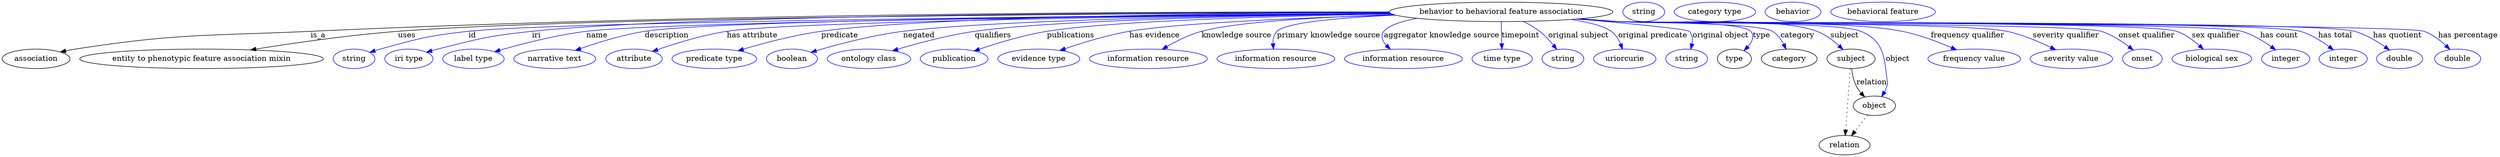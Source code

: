 digraph {
	graph [bb="0,0,4596.4,283"];
	node [label="\N"];
	"behavior to behavioral feature association"	[height=0.5,
		label="behavior to behavioral feature association",
		pos="2760.4,265",
		width=5.7231];
	association	[height=0.5,
		pos="62.394,178",
		width=1.7332];
	"behavior to behavioral feature association" -> association	[label=is_a,
		lp="582.39,221.5",
		pos="e,107.12,190.7 2554,264.82 2165.3,265.46 1297.9,262.53 568.39,229 375.15,220.12 325.55,225.65 134.39,196 128.7,195.12 122.8,194.02 \
116.92,192.82"];
	"entity to phenotypic feature association mixin"	[height=0.5,
		pos="367.39,178",
		width=6.2286];
	"behavior to behavioral feature association" -> "entity to phenotypic feature association mixin"	[label=uses,
		lp="745.89,221.5",
		pos="e,457.45,194.5 2554.8,263.59 2111.8,262.2 1079.1,256.07 729.39,229 640.44,222.11 539.97,207.7 467.48,196.12"];
	id	[color=blue,
		height=0.5,
		label=string,
		pos="648.39,178",
		width=1.0652];
	"behavior to behavioral feature association" -> id	[color=blue,
		label=id,
		lp="865.39,221.5",
		pos="e,677.38,190 2556.3,262.35 2099.8,258.36 1023.2,247.15 858.39,229 785.36,220.96 767.2,215.65 696.39,196 693.29,195.14 690.09,194.17 \
686.89,193.16",
		style=solid];
	iri	[color=blue,
		height=0.5,
		label="iri type",
		pos="749.39,178",
		width=1.2277];
	"behavior to behavioral feature association" -> iri	[color=blue,
		label=iri,
		lp="982.39,221.5",
		pos="e,782.29,190.23 2554.2,264.36 2151.7,264.34 1274.7,260.52 974.39,229 896.98,220.87 877.81,215.26 802.39,196 799.02,195.14 795.54,\
194.18 792.05,193.17",
		style=solid];
	name	[color=blue,
		height=0.5,
		label="label type",
		pos="868.39,178",
		width=1.5707];
	"behavior to behavioral feature association" -> name	[color=blue,
		label=name,
		lp="1094.4,221.5",
		pos="e,907.4,191.24 2556.6,262.18 2139.9,258.1 1217.5,247.15 1074.4,229 1019.8,222.07 958.6,206.16 917.21,194.13",
		style=solid];
	description	[color=blue,
		height=0.5,
		label="narrative text",
		pos="1018.4,178",
		width=2.0943];
	"behavior to behavioral feature association" -> description	[color=blue,
		label=description,
		lp="1222.9,221.5",
		pos="e,1056.1,193.74 2556,262.58 2159.7,259.38 1314.2,250.14 1182.4,229 1142.2,222.55 1098.1,208.71 1065.8,197.22",
		style=solid];
	"has attribute"	[color=blue,
		height=0.5,
		label=attribute,
		pos="1163.4,178",
		width=1.4443];
	"behavior to behavioral feature association" -> "has attribute"	[color=blue,
		label="has attribute",
		lp="1380.4,221.5",
		pos="e,1197.3,191.84 2557.3,261.96 2191.9,257.85 1450.7,247.36 1333.4,229 1289.4,222.11 1240.8,207.04 1206.9,195.23",
		style=solid];
	predicate	[color=blue,
		height=0.5,
		label="predicate type",
		pos="1311.4,178",
		width=2.1665];
	"behavior to behavioral feature association" -> predicate	[color=blue,
		label=predicate,
		lp="1541.4,221.5",
		pos="e,1354.8,193.04 2554.7,263.78 2252.6,262.52 1703.3,256.37 1507.4,229 1458.2,222.12 1403.5,207.57 1364.4,195.93",
		style=solid];
	negated	[color=blue,
		height=0.5,
		label=boolean,
		pos="1454.4,178",
		width=1.2999];
	"behavior to behavioral feature association" -> negated	[color=blue,
		label=negated,
		lp="1687.4,221.5",
		pos="e,1489.3,190.18 2556.9,262.07 2287.3,258.72 1826.2,250.06 1658.4,229 1602.6,221.99 1539.9,205.27 1499,193.09",
		style=solid];
	qualifiers	[color=blue,
		height=0.5,
		label="ontology class",
		pos="1595.4,178",
		width=2.1304];
	"behavior to behavioral feature association" -> qualifiers	[color=blue,
		label=qualifiers,
		lp="1823.9,221.5",
		pos="e,1638.6,192.94 2557.5,261.8 2317.6,258.3 1932.9,249.6 1790.4,229 1741.7,221.96 1687.5,207.52 1648.6,195.96",
		style=solid];
	publications	[color=blue,
		height=0.5,
		label=publication,
		pos="1752.4,178",
		width=1.7332];
	"behavior to behavioral feature association" -> publications	[color=blue,
		label=publications,
		lp="1967.4,221.5",
		pos="e,1789.2,192.57 2558.9,261.18 2351,257.27 2041,248.35 1923.4,229 1880.3,221.91 1832.8,207.45 1798.8,195.9",
		style=solid];
	"has evidence"	[color=blue,
		height=0.5,
		label="evidence type",
		pos="1908.4,178",
		width=2.0943];
	"behavior to behavioral feature association" -> "has evidence"	[color=blue,
		label="has evidence",
		lp="2121.9,221.5",
		pos="e,1947.2,193.53 2565.1,259.23 2396.4,254.14 2166,244.64 2075.4,229 2034.7,221.98 1990,208.24 1957.1,196.95",
		style=solid];
	"knowledge source"	[color=blue,
		height=0.5,
		label="information resource",
		pos="2110.4,178",
		width=3.015];
	"behavior to behavioral feature association" -> "knowledge source"	[color=blue,
		label="knowledge source",
		lp="2272.9,221.5",
		pos="e,2135.8,195.65 2562.7,259.89 2431.9,255.56 2273.2,246.75 2208.4,229 2186.1,222.89 2163,211.4 2144.8,200.97",
		style=solid];
	"primary knowledge source"	[color=blue,
		height=0.5,
		label="information resource",
		pos="2345.4,178",
		width=3.015];
	"behavior to behavioral feature association" -> "primary knowledge source"	[color=blue,
		label="primary knowledge source",
		lp="2442.4,221.5",
		pos="e,2340.9,196.03 2566.1,258.99 2466.8,254.41 2363.3,245.66 2347.4,229 2341.7,223 2339.9,214.5 2340,206.21",
		style=solid];
	"aggregator knowledge source"	[color=blue,
		height=0.5,
		label="information resource",
		pos="2580.4,178",
		width=3.015];
	"behavior to behavioral feature association" -> "aggregator knowledge source"	[color=blue,
		label="aggregator knowledge source",
		lp="2650.9,221.5",
		pos="e,2556.3,195.72 2606,253.08 2577.6,247.89 2554,240.25 2544.4,229 2537.4,220.81 2541.5,211.34 2549,202.86",
		style=solid];
	timepoint	[color=blue,
		height=0.5,
		label="time type",
		pos="2762.4,178",
		width=1.5346];
	"behavior to behavioral feature association" -> timepoint	[color=blue,
		label=timepoint,
		lp="2796.4,221.5",
		pos="e,2761.9,196.09 2760.7,246.87 2760.9,237.22 2761.1,224.94 2761.4,214 2761.5,211.45 2761.5,208.79 2761.6,206.13",
		style=solid];
	"original subject"	[color=blue,
		height=0.5,
		label=string,
		pos="2874.4,178",
		width=1.0652];
	"behavior to behavioral feature association" -> "original subject"	[color=blue,
		label="original subject",
		lp="2903.4,221.5",
		pos="e,2863,195.37 2801.5,247.22 2811.7,242.12 2822.4,235.99 2831.4,229 2840.7,221.77 2849.5,212.26 2856.7,203.47",
		style=solid];
	"original predicate"	[color=blue,
		height=0.5,
		label=uriorcurie,
		pos="2988.4,178",
		width=1.5887];
	"behavior to behavioral feature association" -> "original predicate"	[color=blue,
		label="original predicate",
		lp="3039.9,221.5",
		pos="e,2984.2,195.99 2890,250.95 2921.9,245.69 2950.5,238.54 2963.4,229 2971.2,223.2 2976.7,214.27 2980.6,205.56",
		style=solid];
	"original object"	[color=blue,
		height=0.5,
		label=string,
		pos="3102.4,178",
		width=1.0652];
	"behavior to behavioral feature association" -> "original object"	[color=blue,
		label="original object",
		lp="3164.9,221.5",
		pos="e,3109.9,195.86 2901.9,251.86 2996.3,243.43 3103.8,233.01 3107.4,229 3113.1,222.74 3113.7,214.08 3112.4,205.72",
		style=solid];
	type	[height=0.5,
		pos="3190.4,178",
		width=0.86659];
	"behavior to behavioral feature association" -> type	[color=blue,
		label=type,
		lp="3240.4,221.5",
		pos="e,3208.3,193.2 2906.7,252.32 2929.7,250.52 2953.2,248.69 2975.4,247 3002.6,244.92 3201.8,249 3220.4,229 3228.1,220.66 3223.3,209.99 \
3215.4,200.65",
		style=solid];
	category	[height=0.5,
		pos="3291.4,178",
		width=1.4263];
	"behavior to behavioral feature association" -> category	[color=blue,
		label=category,
		lp="3306.9,221.5",
		pos="e,3285.6,195.97 2905.5,252.21 2928.9,250.4 2952.8,248.61 2975.4,247 3007,244.75 3233.2,245.3 3260.4,229 3269.5,223.55 3276.3,214.29 \
3281.2,205.2",
		style=solid];
	subject	[height=0.5,
		pos="3405.4,178",
		width=1.2277];
	"behavior to behavioral feature association" -> subject	[color=blue,
		label=subject,
		lp="3393.4,221.5",
		pos="e,3390.6,195.27 2903.8,252.06 2927.7,250.25 2952.2,248.48 2975.4,247 3056.9,241.78 3266,257.76 3342.4,229 3357.5,223.3 3371.9,212.52 \
3383,202.42",
		style=solid];
	object	[height=0.5,
		pos="3448.4,91",
		width=1.0832];
	"behavior to behavioral feature association" -> object	[color=blue,
		label=object,
		lp="3491.4,178",
		pos="e,3461.8,108.09 2902.9,251.95 2927.1,250.13 2951.9,248.4 2975.4,247 3025.1,244.04 3377.5,248.31 3423.4,229 3464.1,211.88 3466.2,\
185.85 3471.4,142 3472.2,135.38 3473.3,133.39 3471.4,127 3470.4,123.55 3468.9,120.13 3467.1,116.85",
		style=solid];
	"frequency qualifier"	[color=blue,
		height=0.5,
		label="frequency value",
		pos="3632.4,178",
		width=2.3651];
	"behavior to behavioral feature association" -> "frequency qualifier"	[color=blue,
		label="frequency qualifier",
		lp="3620.4,221.5",
		pos="e,3599.7,194.74 2902,251.9 2926.5,250.07 2951.7,248.35 2975.4,247 3091.7,240.41 3385.1,251.8 3499.4,229 3530.8,222.73 3564.6,209.95 \
3590.3,198.88",
		style=solid];
	"severity qualifier"	[color=blue,
		height=0.5,
		label="severity value",
		pos="3811.4,178",
		width=2.1123];
	"behavior to behavioral feature association" -> "severity qualifier"	[color=blue,
		label="severity qualifier",
		lp="3801.4,221.5",
		pos="e,3782.6,194.71 2900.8,251.8 2925.7,249.96 2951.3,248.26 2975.4,247 3055,242.86 3614.5,245.72 3692.4,229 3720.7,222.92 3750.7,210.25 \
3773.6,199.18",
		style=solid];
	"onset qualifier"	[color=blue,
		height=0.5,
		label=onset,
		pos="3941.4,178",
		width=1.011];
	"behavior to behavioral feature association" -> "onset qualifier"	[color=blue,
		label="onset qualifier",
		lp="3948.9,221.5",
		pos="e,3924.7,194.24 2900.3,251.74 2925.3,249.89 2951.1,248.21 2975.4,247 3024.8,244.55 3819.2,243.83 3866.4,229 3884.8,223.22 3902.9,\
211.39 3916.7,200.7",
		style=solid];
	"sex qualifier"	[color=blue,
		height=0.5,
		label="biological sex",
		pos="4069.4,178",
		width=2.0401];
	"behavior to behavioral feature association" -> "sex qualifier"	[color=blue,
		label="sex qualifier",
		lp="4076.4,221.5",
		pos="e,4053.8,195.7 2899.7,251.73 2924.9,249.87 2950.9,248.18 2975.4,247 3032.5,244.25 3950.4,247.88 4004.4,229 4020,223.54 4034.8,212.73 \
4046.4,202.56",
		style=solid];
	"has count"	[color=blue,
		height=0.5,
		label=integer,
		pos="4205.4,178",
		width=1.2277];
	"behavior to behavioral feature association" -> "has count"	[color=blue,
		label="has count",
		lp="4193.4,221.5",
		pos="e,4186.8,194.52 2899.7,251.69 2924.9,249.84 2950.9,248.16 2975.4,247 3039.2,243.98 4063.1,246.91 4124.4,229 4144,223.26 4163.6,211.39 \
4178.6,200.66",
		style=solid];
	"has total"	[color=blue,
		height=0.5,
		label=integer,
		pos="4311.4,178",
		width=1.2277];
	"behavior to behavioral feature association" -> "has total"	[color=blue,
		label="has total",
		lp="4296.9,221.5",
		pos="e,4293.4,194.53 2899.4,251.69 2924.7,249.83 2950.8,248.15 2975.4,247 3045.2,243.75 4165.5,248.92 4232.4,229 4251.6,223.27 4270.7,\
211.4 4285.3,200.67",
		style=solid];
	"has quotient"	[color=blue,
		height=0.5,
		label=double,
		pos="4415.4,178",
		width=1.1735];
	"behavior to behavioral feature association" -> "has quotient"	[color=blue,
		label="has quotient",
		lp="4411.4,221.5",
		pos="e,4396.6,194.3 2899.1,251.69 2924.5,249.82 2950.7,248.14 2975.4,247 3050.7,243.53 4259.9,249.67 4332.4,229 4352.5,223.26 4372.7,\
211.26 4388.2,200.47",
		style=solid];
	"has percentage"	[color=blue,
		height=0.5,
		label=double,
		pos="4522.4,178",
		width=1.1735];
	"behavior to behavioral feature association" -> "has percentage"	[color=blue,
		label="has percentage",
		lp="4541.4,221.5",
		pos="e,4507.9,195.47 2899.1,251.67 2924.5,249.8 2950.7,248.12 2975.4,247 3016.6,245.12 4421.6,242.97 4460.4,229 4475.5,223.58 4489.6,\
212.82 4500.6,202.67",
		style=solid];
	association_type	[color=blue,
		height=0.5,
		label=string,
		pos="3022.4,265",
		width=1.0652];
	association_category	[color=blue,
		height=0.5,
		label="category type",
		pos="3153.4,265",
		width=2.0762];
	subject -> object	[label=relation,
		lp="3443.4,134.5",
		pos="e,3430.5,107.23 3406.5,159.55 3407.7,149.57 3410.2,137.07 3415.4,127 3417.6,122.68 3420.5,118.52 3423.7,114.66"];
	relation	[height=0.5,
		pos="3393.4,18",
		width=1.2999];
	subject -> relation	[pos="e,3394.7,36.188 3404.1,159.79 3402,132.48 3398,78.994 3395.5,46.38",
		style=dotted];
	"behavior to behavioral feature association_subject"	[color=blue,
		height=0.5,
		label=behavior,
		pos="3297.4,265",
		width=1.4263];
	object -> relation	[pos="e,3406.2,35.54 3435.9,73.889 3429,64.939 3420.2,53.617 3412.4,43.584",
		style=dotted];
	"behavior to behavioral feature association_object"	[color=blue,
		height=0.5,
		label="behavioral feature",
		pos="3463.4,265",
		width=2.672];
}
